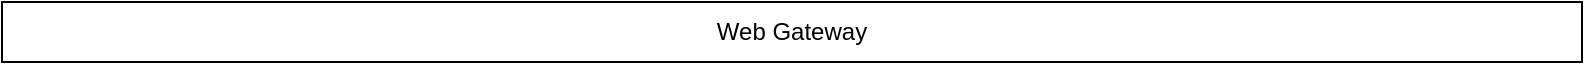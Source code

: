 <mxfile version="12.4.3" type="github" pages="1"><diagram id="yEd7I5hEEhK2EHyG8jq4" name="Page-1"><mxGraphModel dx="1156" dy="694" grid="1" gridSize="10" guides="1" tooltips="1" connect="1" arrows="1" fold="1" page="1" pageScale="1" pageWidth="827" pageHeight="1169" math="0" shadow="0"><root><mxCell id="0"/><mxCell id="1" parent="0"/><mxCell id="vU4K2YzizICc16gCa0ZY-2" value="Web Gateway" style="rounded=0;whiteSpace=wrap;html=1;" vertex="1" parent="1"><mxGeometry x="18" y="30" width="790" height="30" as="geometry"/></mxCell></root></mxGraphModel></diagram></mxfile>